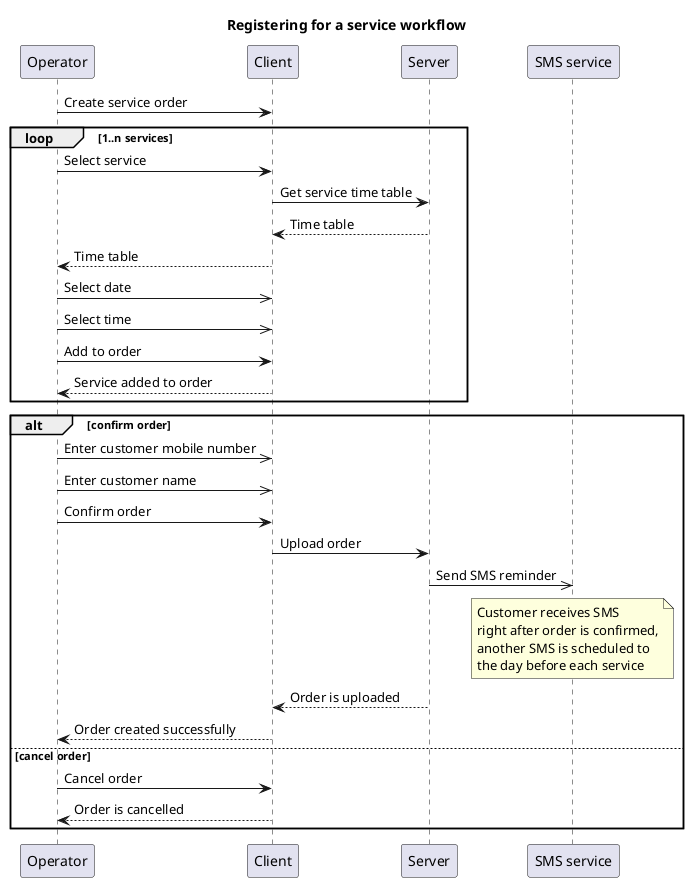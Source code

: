 @startuml

Title Registering for a service workflow

Participant Operator as op
Participant Client as cl
Participant Server as srv
Participant "SMS service" as sms

op -> cl: Create service order

loop 1..n services
    op -> cl: Select service
    cl -> srv: Get service time table
    srv --> cl: Time table
    cl --> op: Time table
    op ->> cl: Select date
    op ->> cl: Select time
    op -> cl: Add to order
    cl --> op: Service added to order
end loop

alt confirm order
    op ->> cl: Enter customer mobile number
    op ->> cl: Enter customer name
    op -> cl: Confirm order
    cl -> srv: Upload order
    srv ->> sms: Send SMS reminder

    note over sms
    Customer receives SMS
    right after order is confirmed,
    another SMS is scheduled to
    the day before each service
    end note

    srv --> cl: Order is uploaded
    cl --> op: Order created successfully

else cancel order
    op -> cl: Cancel order
    cl --> op: Order is cancelled
end alt

@enduml